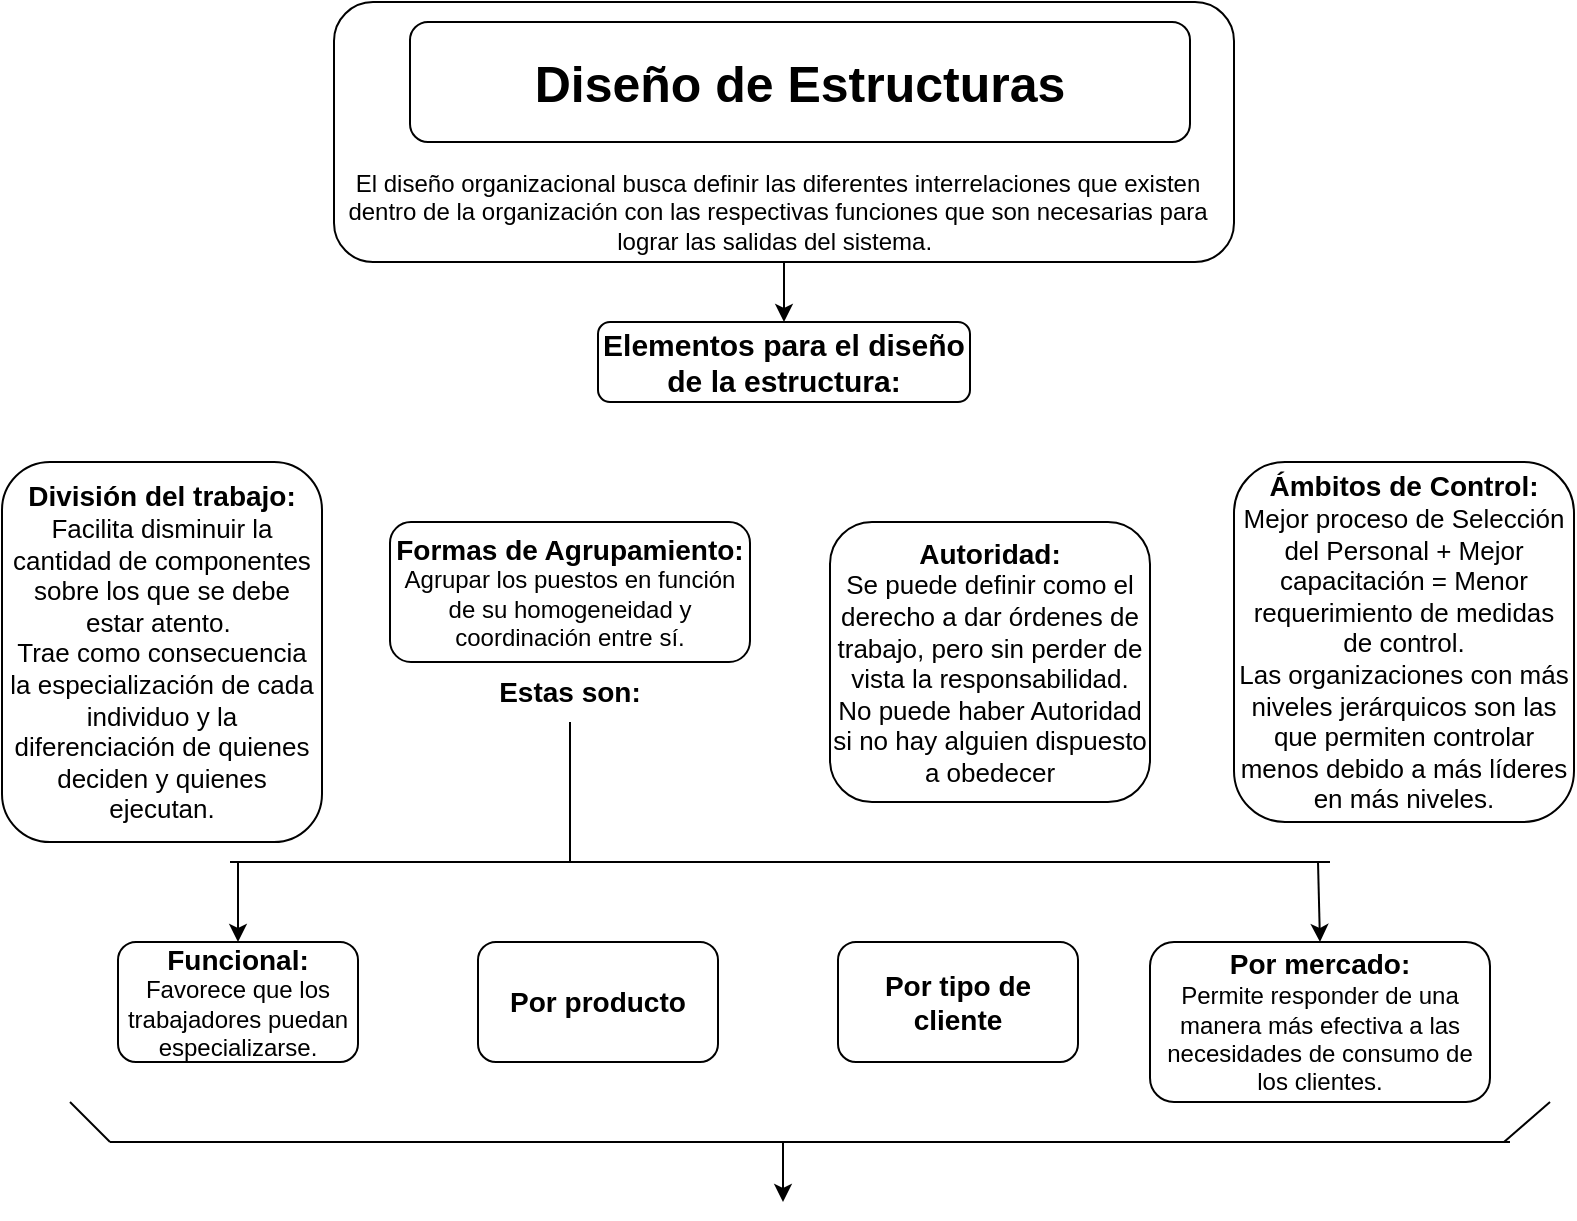<mxfile version="24.2.2" type="github">
  <diagram name="Página-1" id="n3o9mjKdTbcDdczt1gTQ">
    <mxGraphModel dx="1042" dy="569" grid="1" gridSize="10" guides="1" tooltips="1" connect="1" arrows="1" fold="1" page="1" pageScale="1" pageWidth="827" pageHeight="1169" math="0" shadow="0">
      <root>
        <mxCell id="0" />
        <mxCell id="1" parent="0" />
        <mxCell id="12Af9CAwo4s9CcQpRs8L-29" value="&lt;b&gt;&lt;font style=&quot;font-size: 25px;&quot;&gt;Diseño de Estructuras&lt;/font&gt;&lt;/b&gt;" style="rounded=1;whiteSpace=wrap;html=1;" parent="1" vertex="1">
          <mxGeometry x="230" y="20" width="390" height="60" as="geometry" />
        </mxCell>
        <mxCell id="12Af9CAwo4s9CcQpRs8L-30" value="El diseño organizacional busca definir las diferentes interrelaciones que existen dentro de la organización con las respectivas funciones que son necesarias para lograr las salidas del sistema.&amp;nbsp;" style="text;html=1;align=center;verticalAlign=middle;whiteSpace=wrap;rounded=0;" parent="1" vertex="1">
          <mxGeometry x="186" y="90" width="456" height="50" as="geometry" />
        </mxCell>
        <mxCell id="12Af9CAwo4s9CcQpRs8L-33" style="edgeStyle=orthogonalEdgeStyle;rounded=0;orthogonalLoop=1;jettySize=auto;html=1;entryX=0.5;entryY=0;entryDx=0;entryDy=0;" parent="1" source="12Af9CAwo4s9CcQpRs8L-31" target="12Af9CAwo4s9CcQpRs8L-32" edge="1">
          <mxGeometry relative="1" as="geometry" />
        </mxCell>
        <mxCell id="12Af9CAwo4s9CcQpRs8L-31" value="" style="rounded=1;whiteSpace=wrap;html=1;fillColor=none;" parent="1" vertex="1">
          <mxGeometry x="192" y="10" width="450" height="130" as="geometry" />
        </mxCell>
        <mxCell id="12Af9CAwo4s9CcQpRs8L-32" value="&lt;b&gt;&lt;font style=&quot;font-size: 15px;&quot;&gt;Elementos para el diseño de la estructura:&lt;/font&gt;&lt;/b&gt;" style="rounded=1;whiteSpace=wrap;html=1;" parent="1" vertex="1">
          <mxGeometry x="324" y="170" width="186" height="40" as="geometry" />
        </mxCell>
        <mxCell id="12Af9CAwo4s9CcQpRs8L-34" value="&lt;font style=&quot;font-size: 14px;&quot;&gt;&lt;b style=&quot;&quot;&gt;División del trabajo:&lt;/b&gt;&lt;/font&gt;&lt;div style=&quot;&quot;&gt;&lt;font style=&quot;font-size: 13px;&quot;&gt;Facilita disminuir la cantidad de componentes sobre los que se debe estar atento.&amp;nbsp;&lt;/font&gt;&lt;/div&gt;&lt;div style=&quot;&quot;&gt;&lt;font style=&quot;font-size: 13px;&quot;&gt;Trae como consecuencia la especialización de cada individuo y la diferenciación de quienes deciden y quienes ejecutan.&lt;/font&gt;&lt;/div&gt;" style="rounded=1;whiteSpace=wrap;html=1;" parent="1" vertex="1">
          <mxGeometry x="26" y="240" width="160" height="190" as="geometry" />
        </mxCell>
        <mxCell id="12Af9CAwo4s9CcQpRs8L-35" value="&lt;b style=&quot;font-size: 14px;&quot;&gt;&lt;font style=&quot;font-size: 14px;&quot;&gt;Ámbitos de Control:&lt;/font&gt;&lt;/b&gt;&lt;div style=&quot;&quot;&gt;&lt;font style=&quot;font-size: 13px;&quot;&gt;Mejor proceso de Selección del Personal + Mejor capacitación = Menor requerimiento de medidas de control.&lt;/font&gt;&lt;/div&gt;&lt;div style=&quot;&quot;&gt;&lt;font style=&quot;font-size: 13px;&quot;&gt;Las organizaciones con más niveles jerárquicos son las que permiten controlar menos debido a más líderes en más niveles.&lt;/font&gt;&lt;/div&gt;" style="rounded=1;whiteSpace=wrap;html=1;" parent="1" vertex="1">
          <mxGeometry x="642" y="240" width="170" height="180" as="geometry" />
        </mxCell>
        <mxCell id="12Af9CAwo4s9CcQpRs8L-37" value="&lt;b&gt;&lt;font style=&quot;font-size: 14px;&quot;&gt;Autoridad:&lt;/font&gt;&lt;/b&gt;&lt;div&gt;&lt;font style=&quot;font-size: 13px;&quot;&gt;Se puede definir como el derecho a dar órdenes de trabajo, pero sin perder de vista la responsabilidad. No puede haber Autoridad si no hay alguien dispuesto a obedecer&lt;/font&gt;&lt;/div&gt;" style="rounded=1;whiteSpace=wrap;html=1;" parent="1" vertex="1">
          <mxGeometry x="440" y="270" width="160" height="140" as="geometry" />
        </mxCell>
        <mxCell id="12Af9CAwo4s9CcQpRs8L-38" value="&lt;b&gt;&lt;font style=&quot;font-size: 14px;&quot;&gt;Formas de Agrupamiento:&lt;/font&gt;&lt;/b&gt;&lt;div&gt;Agrupar los puestos en función de su homogeneidad y coordinación entre sí.&lt;/div&gt;" style="rounded=1;whiteSpace=wrap;html=1;" parent="1" vertex="1">
          <mxGeometry x="220" y="270" width="180" height="70" as="geometry" />
        </mxCell>
        <mxCell id="12Af9CAwo4s9CcQpRs8L-39" value="&lt;b&gt;&lt;font style=&quot;font-size: 14px;&quot;&gt;Estas son:&lt;/font&gt;&lt;/b&gt;" style="text;html=1;align=center;verticalAlign=middle;whiteSpace=wrap;rounded=0;" parent="1" vertex="1">
          <mxGeometry x="265" y="340" width="90" height="30" as="geometry" />
        </mxCell>
        <mxCell id="12Af9CAwo4s9CcQpRs8L-41" value="" style="endArrow=none;html=1;rounded=0;entryX=0.5;entryY=1;entryDx=0;entryDy=0;" parent="1" target="12Af9CAwo4s9CcQpRs8L-39" edge="1">
          <mxGeometry width="50" height="50" relative="1" as="geometry">
            <mxPoint x="310" y="440" as="sourcePoint" />
            <mxPoint x="420" y="400" as="targetPoint" />
          </mxGeometry>
        </mxCell>
        <mxCell id="12Af9CAwo4s9CcQpRs8L-42" value="&lt;font style=&quot;font-size: 14px;&quot;&gt;&lt;b&gt;Funcional:&lt;/b&gt;&lt;/font&gt;&lt;div&gt;&lt;font style=&quot;font-size: 12px;&quot;&gt;Favorece que los trabajadores puedan especializarse.&lt;/font&gt;&lt;/div&gt;" style="rounded=1;whiteSpace=wrap;html=1;" parent="1" vertex="1">
          <mxGeometry x="84" y="480" width="120" height="60" as="geometry" />
        </mxCell>
        <mxCell id="12Af9CAwo4s9CcQpRs8L-43" value="&lt;font style=&quot;font-size: 14px;&quot;&gt;&lt;b&gt;Por producto&lt;/b&gt;&lt;/font&gt;" style="rounded=1;whiteSpace=wrap;html=1;" parent="1" vertex="1">
          <mxGeometry x="264" y="480" width="120" height="60" as="geometry" />
        </mxCell>
        <mxCell id="12Af9CAwo4s9CcQpRs8L-44" value="&lt;b&gt;&lt;font style=&quot;font-size: 14px;&quot;&gt;Por tipo de cliente&lt;/font&gt;&lt;/b&gt;" style="rounded=1;whiteSpace=wrap;html=1;" parent="1" vertex="1">
          <mxGeometry x="444" y="480" width="120" height="60" as="geometry" />
        </mxCell>
        <mxCell id="12Af9CAwo4s9CcQpRs8L-45" value="&lt;b style=&quot;font-size: 14px;&quot;&gt;Por mercado:&lt;br&gt;&lt;/b&gt;Permite responder de una manera más efectiva a las necesidades de consumo de los clientes." style="rounded=1;whiteSpace=wrap;html=1;" parent="1" vertex="1">
          <mxGeometry x="600" y="480" width="170" height="80" as="geometry" />
        </mxCell>
        <mxCell id="12Af9CAwo4s9CcQpRs8L-49" value="" style="endArrow=none;html=1;rounded=0;" parent="1" edge="1">
          <mxGeometry width="50" height="50" relative="1" as="geometry">
            <mxPoint x="140" y="440" as="sourcePoint" />
            <mxPoint x="690" y="440" as="targetPoint" />
          </mxGeometry>
        </mxCell>
        <mxCell id="12Af9CAwo4s9CcQpRs8L-50" value="" style="endArrow=classic;html=1;rounded=0;entryX=0.5;entryY=0;entryDx=0;entryDy=0;" parent="1" target="12Af9CAwo4s9CcQpRs8L-42" edge="1">
          <mxGeometry width="50" height="50" relative="1" as="geometry">
            <mxPoint x="144" y="440" as="sourcePoint" />
            <mxPoint x="410" y="400" as="targetPoint" />
          </mxGeometry>
        </mxCell>
        <mxCell id="12Af9CAwo4s9CcQpRs8L-51" value="" style="endArrow=classic;html=1;rounded=0;entryX=0.5;entryY=0;entryDx=0;entryDy=0;" parent="1" target="12Af9CAwo4s9CcQpRs8L-45" edge="1">
          <mxGeometry width="50" height="50" relative="1" as="geometry">
            <mxPoint x="684" y="440" as="sourcePoint" />
            <mxPoint x="690" y="460" as="targetPoint" />
          </mxGeometry>
        </mxCell>
        <mxCell id="pHe-UEccqfyWGeA5yOUw-4" value="" style="endArrow=none;html=1;rounded=0;" edge="1" parent="1">
          <mxGeometry width="50" height="50" relative="1" as="geometry">
            <mxPoint x="80" y="580" as="sourcePoint" />
            <mxPoint x="780" y="580" as="targetPoint" />
          </mxGeometry>
        </mxCell>
        <mxCell id="pHe-UEccqfyWGeA5yOUw-5" value="" style="endArrow=none;html=1;rounded=0;" edge="1" parent="1">
          <mxGeometry width="50" height="50" relative="1" as="geometry">
            <mxPoint x="777" y="580" as="sourcePoint" />
            <mxPoint x="800" y="560" as="targetPoint" />
          </mxGeometry>
        </mxCell>
        <mxCell id="pHe-UEccqfyWGeA5yOUw-6" value="" style="endArrow=none;html=1;rounded=0;" edge="1" parent="1">
          <mxGeometry width="50" height="50" relative="1" as="geometry">
            <mxPoint x="60" y="560" as="sourcePoint" />
            <mxPoint x="80" y="580" as="targetPoint" />
          </mxGeometry>
        </mxCell>
        <mxCell id="pHe-UEccqfyWGeA5yOUw-7" value="" style="endArrow=classic;html=1;rounded=0;" edge="1" parent="1">
          <mxGeometry width="50" height="50" relative="1" as="geometry">
            <mxPoint x="416.5" y="580" as="sourcePoint" />
            <mxPoint x="416.5" y="610" as="targetPoint" />
          </mxGeometry>
        </mxCell>
      </root>
    </mxGraphModel>
  </diagram>
</mxfile>
